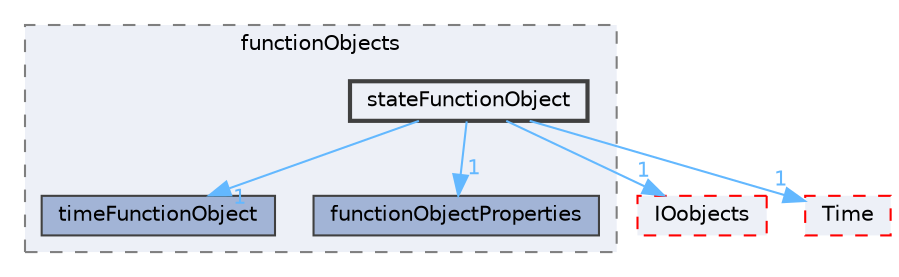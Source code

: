 digraph "src/OpenFOAM/db/functionObjects/stateFunctionObject"
{
 // LATEX_PDF_SIZE
  bgcolor="transparent";
  edge [fontname=Helvetica,fontsize=10,labelfontname=Helvetica,labelfontsize=10];
  node [fontname=Helvetica,fontsize=10,shape=box,height=0.2,width=0.4];
  compound=true
  subgraph clusterdir_b1391b8691e21d3cff54e51a698f3c2b {
    graph [ bgcolor="#edf0f7", pencolor="grey50", label="functionObjects", fontname=Helvetica,fontsize=10 style="filled,dashed", URL="dir_b1391b8691e21d3cff54e51a698f3c2b.html",tooltip=""]
  dir_d3ec34e305ac3b9a206e877f8beb48bc [label="timeFunctionObject", fillcolor="#a2b4d6", color="grey25", style="filled", URL="dir_d3ec34e305ac3b9a206e877f8beb48bc.html",tooltip=""];
  dir_f58231813ed83ee40b99f7c999c772b9 [label="functionObjectProperties", fillcolor="#a2b4d6", color="grey25", style="filled", URL="dir_f58231813ed83ee40b99f7c999c772b9.html",tooltip=""];
  dir_b92674affa4fa2dbd45d83e14204b18d [label="stateFunctionObject", fillcolor="#edf0f7", color="grey25", style="filled,bold", URL="dir_b92674affa4fa2dbd45d83e14204b18d.html",tooltip=""];
  }
  dir_cc10b28373a5cdb85fcb1ececb22619b [label="IOobjects", fillcolor="#edf0f7", color="red", style="filled,dashed", URL="dir_cc10b28373a5cdb85fcb1ececb22619b.html",tooltip=""];
  dir_ec5b63092fb55ef516ddf05b3841c89d [label="Time", fillcolor="#edf0f7", color="red", style="filled,dashed", URL="dir_ec5b63092fb55ef516ddf05b3841c89d.html",tooltip=""];
  dir_b92674affa4fa2dbd45d83e14204b18d->dir_cc10b28373a5cdb85fcb1ececb22619b [headlabel="1", labeldistance=1.5 headhref="dir_003755_001964.html" href="dir_003755_001964.html" color="steelblue1" fontcolor="steelblue1"];
  dir_b92674affa4fa2dbd45d83e14204b18d->dir_d3ec34e305ac3b9a206e877f8beb48bc [headlabel="1", labeldistance=1.5 headhref="dir_003755_004040.html" href="dir_003755_004040.html" color="steelblue1" fontcolor="steelblue1"];
  dir_b92674affa4fa2dbd45d83e14204b18d->dir_ec5b63092fb55ef516ddf05b3841c89d [headlabel="1", labeldistance=1.5 headhref="dir_003755_004036.html" href="dir_003755_004036.html" color="steelblue1" fontcolor="steelblue1"];
  dir_b92674affa4fa2dbd45d83e14204b18d->dir_f58231813ed83ee40b99f7c999c772b9 [headlabel="1", labeldistance=1.5 headhref="dir_003755_001516.html" href="dir_003755_001516.html" color="steelblue1" fontcolor="steelblue1"];
}

